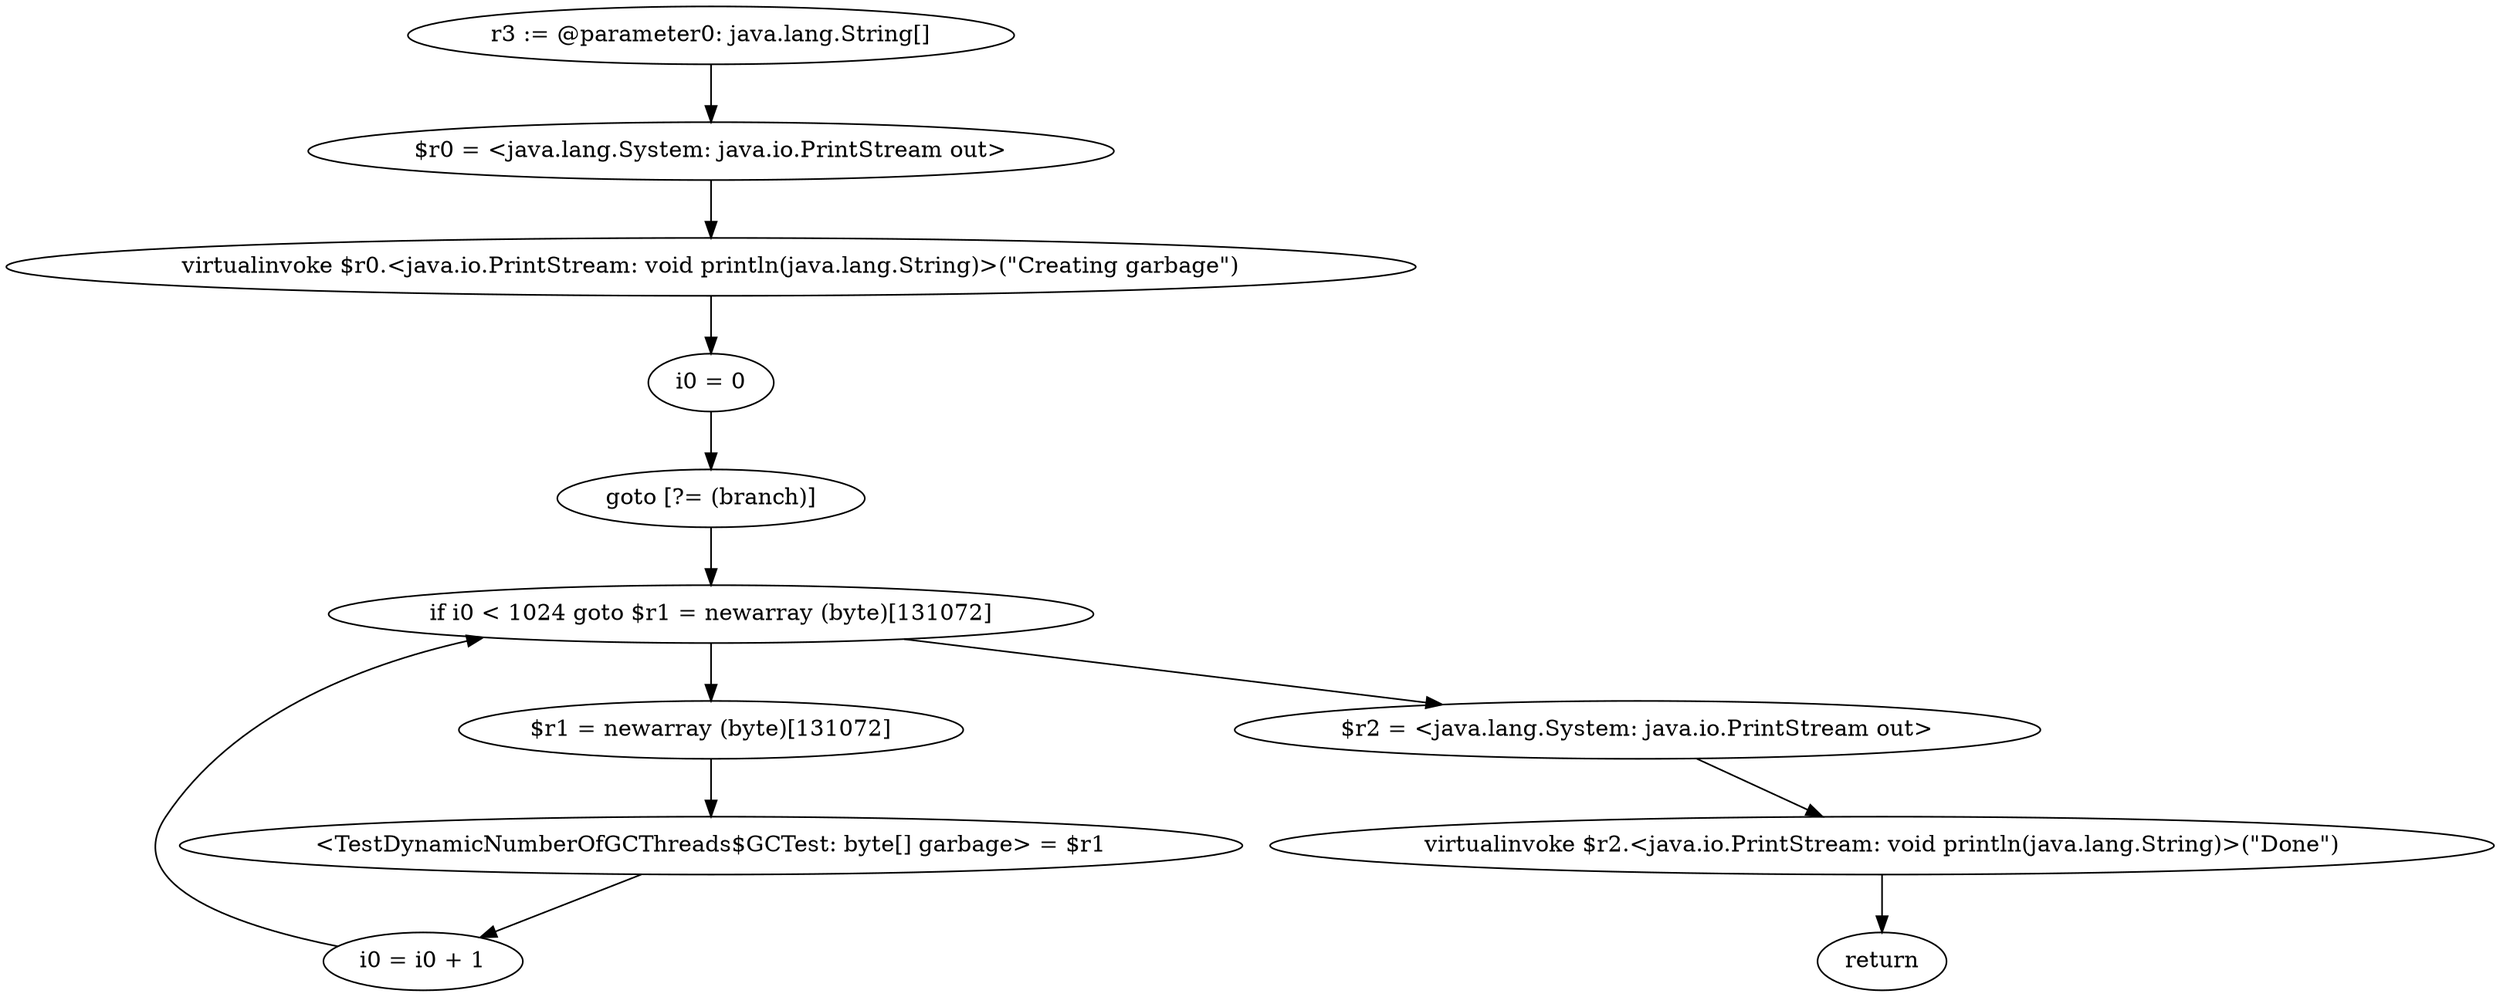 digraph "unitGraph" {
    "r3 := @parameter0: java.lang.String[]"
    "$r0 = <java.lang.System: java.io.PrintStream out>"
    "virtualinvoke $r0.<java.io.PrintStream: void println(java.lang.String)>(\"Creating garbage\")"
    "i0 = 0"
    "goto [?= (branch)]"
    "$r1 = newarray (byte)[131072]"
    "<TestDynamicNumberOfGCThreads$GCTest: byte[] garbage> = $r1"
    "i0 = i0 + 1"
    "if i0 < 1024 goto $r1 = newarray (byte)[131072]"
    "$r2 = <java.lang.System: java.io.PrintStream out>"
    "virtualinvoke $r2.<java.io.PrintStream: void println(java.lang.String)>(\"Done\")"
    "return"
    "r3 := @parameter0: java.lang.String[]"->"$r0 = <java.lang.System: java.io.PrintStream out>";
    "$r0 = <java.lang.System: java.io.PrintStream out>"->"virtualinvoke $r0.<java.io.PrintStream: void println(java.lang.String)>(\"Creating garbage\")";
    "virtualinvoke $r0.<java.io.PrintStream: void println(java.lang.String)>(\"Creating garbage\")"->"i0 = 0";
    "i0 = 0"->"goto [?= (branch)]";
    "goto [?= (branch)]"->"if i0 < 1024 goto $r1 = newarray (byte)[131072]";
    "$r1 = newarray (byte)[131072]"->"<TestDynamicNumberOfGCThreads$GCTest: byte[] garbage> = $r1";
    "<TestDynamicNumberOfGCThreads$GCTest: byte[] garbage> = $r1"->"i0 = i0 + 1";
    "i0 = i0 + 1"->"if i0 < 1024 goto $r1 = newarray (byte)[131072]";
    "if i0 < 1024 goto $r1 = newarray (byte)[131072]"->"$r2 = <java.lang.System: java.io.PrintStream out>";
    "if i0 < 1024 goto $r1 = newarray (byte)[131072]"->"$r1 = newarray (byte)[131072]";
    "$r2 = <java.lang.System: java.io.PrintStream out>"->"virtualinvoke $r2.<java.io.PrintStream: void println(java.lang.String)>(\"Done\")";
    "virtualinvoke $r2.<java.io.PrintStream: void println(java.lang.String)>(\"Done\")"->"return";
}
